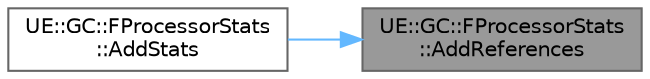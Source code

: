 digraph "UE::GC::FProcessorStats::AddReferences"
{
 // INTERACTIVE_SVG=YES
 // LATEX_PDF_SIZE
  bgcolor="transparent";
  edge [fontname=Helvetica,fontsize=10,labelfontname=Helvetica,labelfontsize=10];
  node [fontname=Helvetica,fontsize=10,shape=box,height=0.2,width=0.4];
  rankdir="RL";
  Node1 [id="Node000001",label="UE::GC::FProcessorStats\l::AddReferences",height=0.2,width=0.4,color="gray40", fillcolor="grey60", style="filled", fontcolor="black",tooltip=" "];
  Node1 -> Node2 [id="edge1_Node000001_Node000002",dir="back",color="steelblue1",style="solid",tooltip=" "];
  Node2 [id="Node000002",label="UE::GC::FProcessorStats\l::AddStats",height=0.2,width=0.4,color="grey40", fillcolor="white", style="filled",URL="$da/d0c/structUE_1_1GC_1_1FProcessorStats.html#add7acb262455a7ace384fd7b852c5ff5",tooltip=" "];
}
